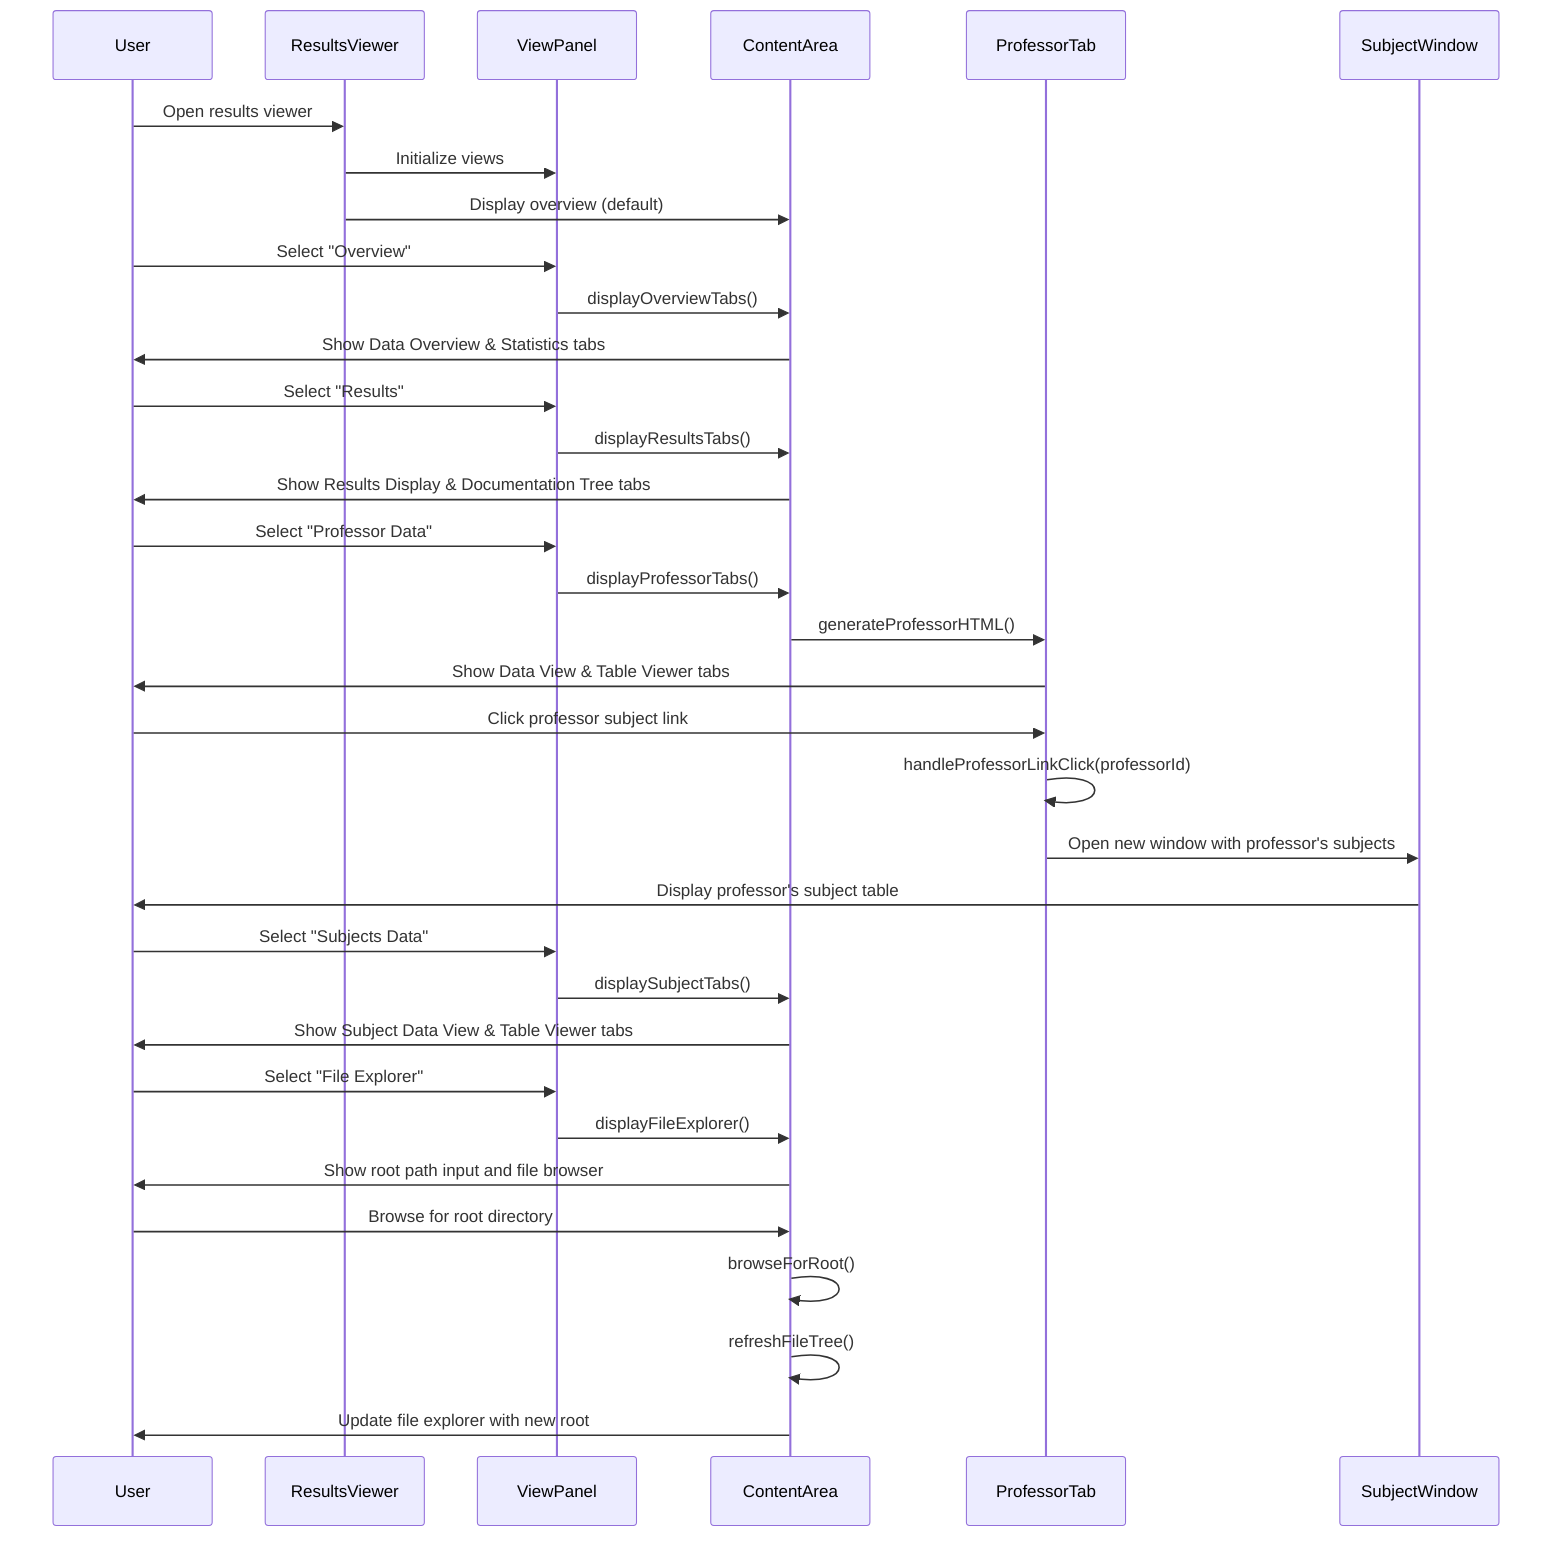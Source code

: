 sequenceDiagram
    participant User
    participant ResultsViewer
    participant ViewPanel
    participant ContentArea
    participant ProfessorTab
    participant SubjectWindow
    
    User->>ResultsViewer: Open results viewer
    ResultsViewer->>ViewPanel: Initialize views
    ResultsViewer->>ContentArea: Display overview (default)
    
    User->>ViewPanel: Select "Overview"
    ViewPanel->>ContentArea: displayOverviewTabs()
    ContentArea->>User: Show Data Overview & Statistics tabs
    
    User->>ViewPanel: Select "Results"
    ViewPanel->>ContentArea: displayResultsTabs()
    ContentArea->>User: Show Results Display & Documentation Tree tabs
    
    User->>ViewPanel: Select "Professor Data"
    ViewPanel->>ContentArea: displayProfessorTabs()
    ContentArea->>ProfessorTab: generateProfessorHTML()
    ProfessorTab->>User: Show Data View & Table Viewer tabs
    
    User->>ProfessorTab: Click professor subject link
    ProfessorTab->>ProfessorTab: handleProfessorLinkClick(professorId)
    ProfessorTab->>SubjectWindow: Open new window with professor's subjects
    SubjectWindow->>User: Display professor's subject table
    
    User->>ViewPanel: Select "Subjects Data"
    ViewPanel->>ContentArea: displaySubjectTabs()
    ContentArea->>User: Show Subject Data View & Table Viewer tabs
    
    User->>ViewPanel: Select "File Explorer"
    ViewPanel->>ContentArea: displayFileExplorer()
    ContentArea->>User: Show root path input and file browser
    
    User->>ContentArea: Browse for root directory
    ContentArea->>ContentArea: browseForRoot()
    ContentArea->>ContentArea: refreshFileTree()
    ContentArea->>User: Update file explorer with new root